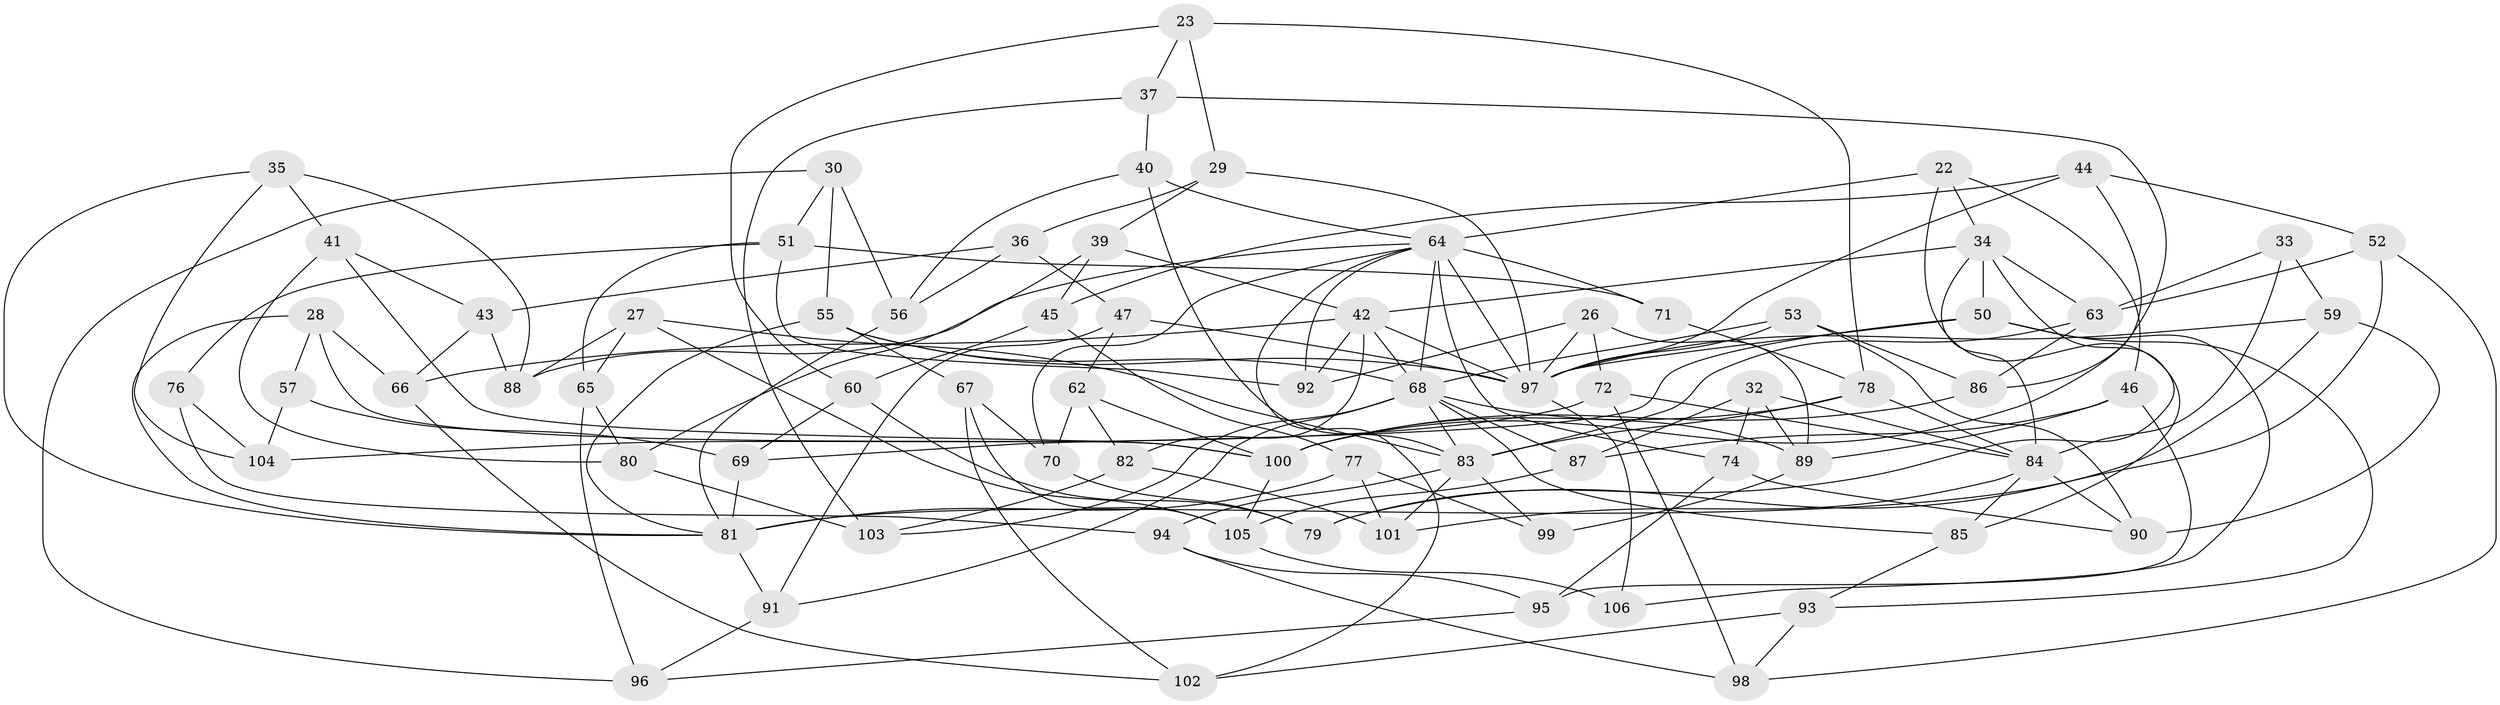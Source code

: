 // original degree distribution, {4: 1.0}
// Generated by graph-tools (version 1.1) at 2025/01/03/04/25 22:01:44]
// undirected, 74 vertices, 168 edges
graph export_dot {
graph [start="1"]
  node [color=gray90,style=filled];
  22;
  23;
  26;
  27;
  28;
  29;
  30;
  32;
  33;
  34 [super="+10"];
  35;
  36;
  37;
  39;
  40;
  41;
  42 [super="+15+38"];
  43;
  44;
  45;
  46;
  47;
  50 [super="+9"];
  51 [super="+13"];
  52;
  53;
  55 [super="+54"];
  56;
  57;
  59;
  60;
  62;
  63 [super="+24"];
  64 [super="+2+61+48"];
  65;
  66;
  67;
  68 [super="+11+14"];
  69;
  70;
  71 [super="+16"];
  72;
  74;
  76;
  77;
  78 [super="+49"];
  79;
  80;
  81 [super="+7+12"];
  82;
  83 [super="+17+31"];
  84 [super="+58"];
  85;
  86;
  87;
  88;
  89 [super="+1"];
  90;
  91;
  92;
  93;
  94;
  95;
  96;
  97 [super="+20+73"];
  98;
  99;
  100 [super="+5+19"];
  101;
  102;
  103;
  104 [super="+21"];
  105 [super="+75"];
  106;
  22 -- 46;
  22 -- 85;
  22 -- 34;
  22 -- 64;
  23 -- 29;
  23 -- 60;
  23 -- 37;
  23 -- 78;
  26 -- 97;
  26 -- 92;
  26 -- 72;
  26 -- 89;
  27 -- 65;
  27 -- 88;
  27 -- 105;
  27 -- 83;
  28 -- 57;
  28 -- 66;
  28 -- 81;
  28 -- 100;
  29 -- 39;
  29 -- 36;
  29 -- 97;
  30 -- 96;
  30 -- 55;
  30 -- 56;
  30 -- 51;
  32 -- 87;
  32 -- 89;
  32 -- 74;
  32 -- 84;
  33 -- 63 [weight=2];
  33 -- 59;
  33 -- 84;
  34 -- 42 [weight=2];
  34 -- 50 [weight=2];
  34 -- 63;
  34 -- 79;
  34 -- 84;
  35 -- 88;
  35 -- 41;
  35 -- 104;
  35 -- 81;
  36 -- 56;
  36 -- 47;
  36 -- 43;
  37 -- 103;
  37 -- 86;
  37 -- 40;
  39 -- 80;
  39 -- 42;
  39 -- 45;
  40 -- 56;
  40 -- 64;
  40 -- 83;
  41 -- 80;
  41 -- 43;
  41 -- 100;
  42 -- 82;
  42 -- 92;
  42 -- 68;
  42 -- 66;
  42 -- 97;
  43 -- 88;
  43 -- 66;
  44 -- 45;
  44 -- 52;
  44 -- 100;
  44 -- 97;
  45 -- 60;
  45 -- 77;
  46 -- 95;
  46 -- 87;
  46 -- 89;
  47 -- 91;
  47 -- 62;
  47 -- 97;
  50 -- 93;
  50 -- 106;
  50 -- 69;
  50 -- 97;
  51 -- 92;
  51 -- 65;
  51 -- 71 [weight=2];
  51 -- 76;
  52 -- 81;
  52 -- 98;
  52 -- 63;
  53 -- 86;
  53 -- 90;
  53 -- 68;
  53 -- 97;
  55 -- 68;
  55 -- 97 [weight=2];
  55 -- 81;
  55 -- 67;
  56 -- 81;
  57 -- 104 [weight=2];
  57 -- 69;
  59 -- 90;
  59 -- 79;
  59 -- 97;
  60 -- 79;
  60 -- 69;
  62 -- 70;
  62 -- 82;
  62 -- 100;
  63 -- 86;
  63 -- 83;
  64 -- 74;
  64 -- 71 [weight=3];
  64 -- 92;
  64 -- 68;
  64 -- 70;
  64 -- 102;
  64 -- 88;
  64 -- 97;
  65 -- 96;
  65 -- 80;
  66 -- 102;
  67 -- 102;
  67 -- 70;
  67 -- 105;
  68 -- 89;
  68 -- 87;
  68 -- 91;
  68 -- 85;
  68 -- 103;
  68 -- 83;
  69 -- 81;
  70 -- 79;
  71 -- 78;
  72 -- 104;
  72 -- 98;
  72 -- 84;
  74 -- 90;
  74 -- 95;
  76 -- 104 [weight=2];
  76 -- 94;
  77 -- 99;
  77 -- 101;
  77 -- 81;
  78 -- 83;
  78 -- 100 [weight=2];
  78 -- 84;
  80 -- 103;
  81 -- 91;
  82 -- 103;
  82 -- 101;
  83 -- 101;
  83 -- 94;
  83 -- 99;
  84 -- 85;
  84 -- 101;
  84 -- 90;
  85 -- 93;
  86 -- 100;
  87 -- 105;
  89 -- 99 [weight=2];
  91 -- 96;
  93 -- 98;
  93 -- 102;
  94 -- 98;
  94 -- 95;
  95 -- 96;
  97 -- 106;
  100 -- 105;
  105 -- 106 [weight=2];
}
